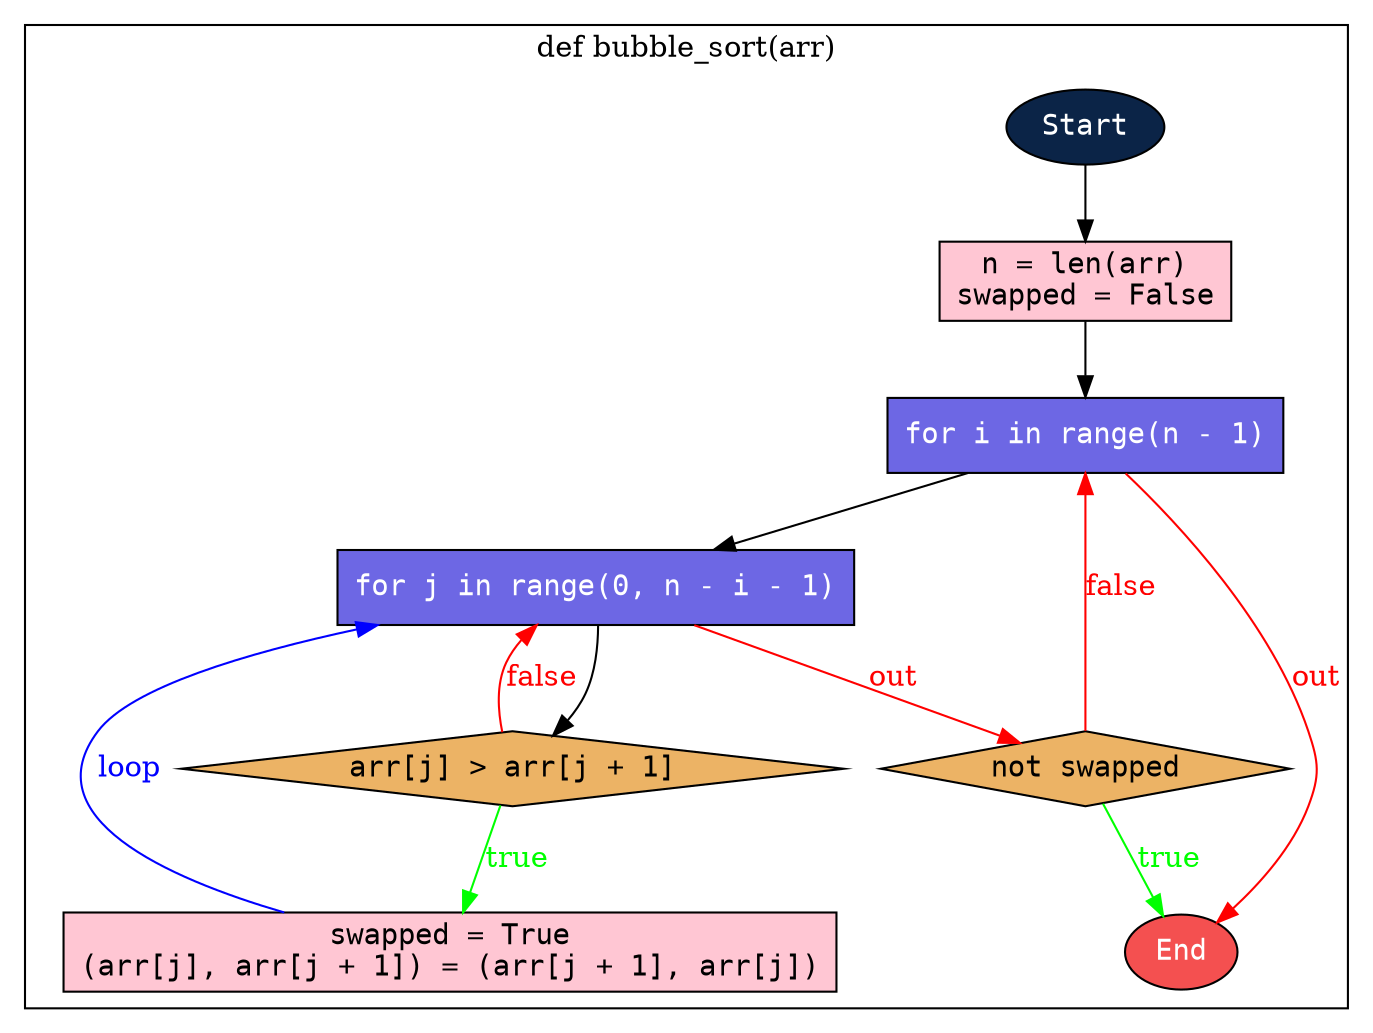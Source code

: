 digraph my_graph {
bgcolor="white"
node [fontname="courier"]

LStart_bubble_sort [shape=ellipse] [label="Start"] [type="START"] [style=filled fillcolor="#0B2447" fontcolor=white]
L5 [shape=rect] [label="n = len(arr)
swapped = False
"] [type="STATEMENT"] [style=filled fillcolor="#FFC6D3" fontcolor=black]
L10 [shape=rect] [label="for i in range(n - 1)"] [type="LOOP"] [style=filled fillcolor="#6D67E4" fontcolor=white]
L14 [shape=rect] [label="for j in range(0, n - i - 1)"] [type="LOOP"] [style=filled fillcolor="#6D67E4" fontcolor=white]
L18 [shape=diamond] [label="arr[j] > arr[j + 1]"] [type="CONDITIONS"] [style=filled fillcolor="#ECB365" fontcolor=black]
L19 [shape=rect] [label="swapped = True
(arr[j], arr[j + 1]) = (arr[j + 1], arr[j])
"] [type="STATEMENT"] [style=filled fillcolor="#FFC6D3" fontcolor=black]
L22 [shape=diamond] [label="not swapped"] [type="CONDITIONS"] [style=filled fillcolor="#ECB365" fontcolor=black]

L999999 [shape=ellipse] [label="End"] [type="END"] [style=filled fillcolor="#F45050" fontcolor=white]

subgraph cluster_bubble_sort {
label = "def bubble_sort(arr)";

LStart_bubble_sort -> L5    [source="@current_to_next"]
L5 -> L10    [source="@current_to_next"]
L10 -> L14    [source="@loop_to_next"]
L22 -> L10 [color=red] [fontcolor=red] [label="false"] [source="@last_if_to_parent"]

L10 -> L999999 [color=red] [fontcolor=red] [label="out"] [source="@end_loop_to_end"]
L14 -> L18    [source="@loop_to_next"]
L14 -> L22 [color=red] [fontcolor=red] [label="out"] [source="@loop_to_next_sibling"]
L18 -> L14 [color=red] [fontcolor=red] [label="false"] [source="@last_if_to_parent"]
L19 -> L14 [color=blue] [fontcolor=blue] [label="loop"] [source="@last_to_loop"]
L18 -> L19 [color=green] [fontcolor=green] [label="true"] [source="@if_to_next_node"]



L22 -> L999999 [color=green] [fontcolor=green] [label="true"] [source="@if_node_to_return"]
}


}
